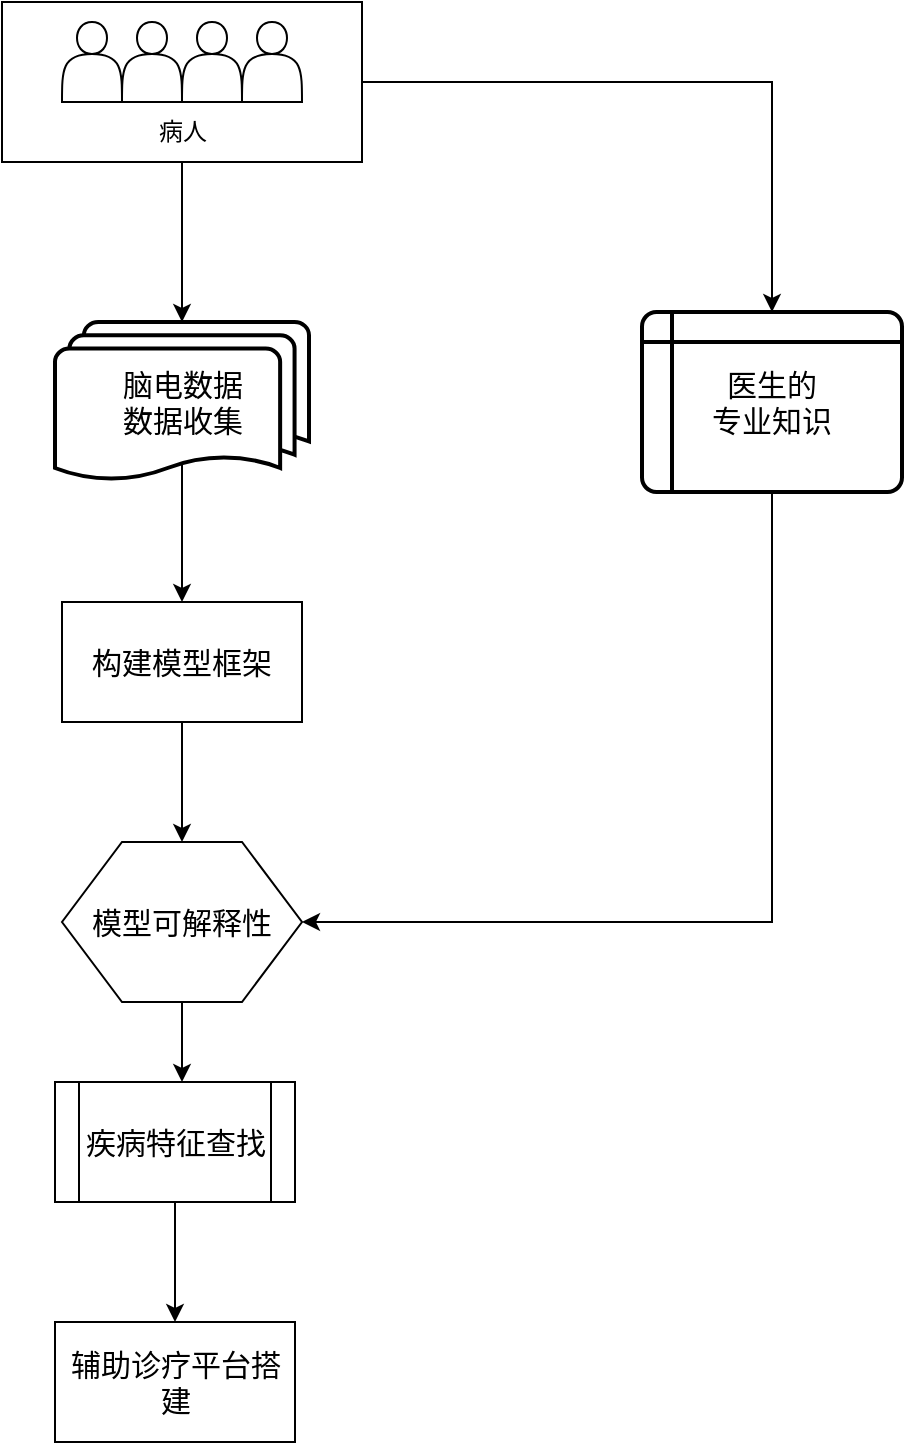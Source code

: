 <mxfile version="12.2.3" type="github" pages="1">
  <diagram id="NXIoUD9N5ucj-ySOKg1O" name="Page-1">
    <mxGraphModel dx="1408" dy="819" grid="1" gridSize="10" guides="1" tooltips="1" connect="1" arrows="1" fold="1" page="1" pageScale="1" pageWidth="827" pageHeight="1169" math="0" shadow="0">
      <root>
        <mxCell id="0"/>
        <mxCell id="1" parent="0"/>
        <mxCell id="bOeEGVWyrz0i01WOjsEk-16" style="edgeStyle=orthogonalEdgeStyle;rounded=0;orthogonalLoop=1;jettySize=auto;html=1;exitX=0.5;exitY=0.88;exitDx=0;exitDy=0;exitPerimeter=0;entryX=0.5;entryY=0;entryDx=0;entryDy=0;" parent="1" source="bOeEGVWyrz0i01WOjsEk-2" target="bOeEGVWyrz0i01WOjsEk-15" edge="1">
          <mxGeometry relative="1" as="geometry"/>
        </mxCell>
        <mxCell id="bOeEGVWyrz0i01WOjsEk-2" value="&lt;font style=&quot;font-size: 15px&quot;&gt;脑电数据&lt;br&gt;数据收集&lt;/font&gt;" style="strokeWidth=2;html=1;shape=mxgraph.flowchart.multi-document;whiteSpace=wrap;" parent="1" vertex="1">
          <mxGeometry x="306.5" y="250" width="127" height="80" as="geometry"/>
        </mxCell>
        <mxCell id="bOeEGVWyrz0i01WOjsEk-12" value="" style="group" parent="1" vertex="1" connectable="0">
          <mxGeometry x="280" y="90" width="180" height="80" as="geometry"/>
        </mxCell>
        <mxCell id="bOeEGVWyrz0i01WOjsEk-9" value="" style="group" parent="bOeEGVWyrz0i01WOjsEk-12" vertex="1" connectable="0">
          <mxGeometry x="30" y="10" width="120" height="40" as="geometry"/>
        </mxCell>
        <mxCell id="bOeEGVWyrz0i01WOjsEk-3" value="" style="shape=actor;whiteSpace=wrap;html=1;" parent="bOeEGVWyrz0i01WOjsEk-9" vertex="1">
          <mxGeometry width="30" height="40" as="geometry"/>
        </mxCell>
        <mxCell id="bOeEGVWyrz0i01WOjsEk-4" value="" style="shape=actor;whiteSpace=wrap;html=1;" parent="bOeEGVWyrz0i01WOjsEk-9" vertex="1">
          <mxGeometry x="30" width="30" height="40" as="geometry"/>
        </mxCell>
        <mxCell id="bOeEGVWyrz0i01WOjsEk-5" value="" style="shape=actor;whiteSpace=wrap;html=1;" parent="bOeEGVWyrz0i01WOjsEk-9" vertex="1">
          <mxGeometry x="60" width="30" height="40" as="geometry"/>
        </mxCell>
        <mxCell id="bOeEGVWyrz0i01WOjsEk-6" value="" style="shape=actor;whiteSpace=wrap;html=1;" parent="bOeEGVWyrz0i01WOjsEk-9" vertex="1">
          <mxGeometry x="90" width="30" height="40" as="geometry"/>
        </mxCell>
        <mxCell id="bOeEGVWyrz0i01WOjsEk-10" value="" style="rounded=0;whiteSpace=wrap;html=1;fillColor=none;" parent="bOeEGVWyrz0i01WOjsEk-12" vertex="1">
          <mxGeometry width="180" height="80" as="geometry"/>
        </mxCell>
        <mxCell id="bOeEGVWyrz0i01WOjsEk-11" value="病人" style="rounded=0;whiteSpace=wrap;html=1;fillColor=none;strokeColor=none;" parent="bOeEGVWyrz0i01WOjsEk-12" vertex="1">
          <mxGeometry x="61.5" y="50" width="57" height="30" as="geometry"/>
        </mxCell>
        <mxCell id="bOeEGVWyrz0i01WOjsEk-14" style="edgeStyle=orthogonalEdgeStyle;rounded=0;orthogonalLoop=1;jettySize=auto;html=1;exitX=0.5;exitY=1;exitDx=0;exitDy=0;entryX=0.5;entryY=0;entryDx=0;entryDy=0;entryPerimeter=0;" parent="1" source="bOeEGVWyrz0i01WOjsEk-11" target="bOeEGVWyrz0i01WOjsEk-2" edge="1">
          <mxGeometry relative="1" as="geometry"/>
        </mxCell>
        <mxCell id="OqMsm6uWWjB9fmB2JXj1-3" style="edgeStyle=orthogonalEdgeStyle;rounded=0;orthogonalLoop=1;jettySize=auto;html=1;exitX=0.5;exitY=1;exitDx=0;exitDy=0;" edge="1" parent="1" source="bOeEGVWyrz0i01WOjsEk-15" target="OqMsm6uWWjB9fmB2JXj1-2">
          <mxGeometry relative="1" as="geometry"/>
        </mxCell>
        <mxCell id="bOeEGVWyrz0i01WOjsEk-15" value="&lt;font style=&quot;font-size: 15px&quot;&gt;构建模型框架&lt;br&gt;&lt;/font&gt;" style="rounded=0;whiteSpace=wrap;html=1;fillColor=none;" parent="1" vertex="1">
          <mxGeometry x="310" y="390" width="120" height="60" as="geometry"/>
        </mxCell>
        <mxCell id="OqMsm6uWWjB9fmB2JXj1-4" style="edgeStyle=orthogonalEdgeStyle;rounded=0;orthogonalLoop=1;jettySize=auto;html=1;exitX=0.5;exitY=1;exitDx=0;exitDy=0;entryX=1;entryY=0.5;entryDx=0;entryDy=0;" edge="1" parent="1" source="bOeEGVWyrz0i01WOjsEk-20" target="OqMsm6uWWjB9fmB2JXj1-2">
          <mxGeometry relative="1" as="geometry"/>
        </mxCell>
        <mxCell id="bOeEGVWyrz0i01WOjsEk-20" value="&lt;font style=&quot;font-size: 15px&quot;&gt;医生的&lt;br&gt;专业知识&lt;/font&gt;" style="shape=internalStorage;whiteSpace=wrap;html=1;dx=15;dy=15;rounded=1;arcSize=8;strokeWidth=2;fillColor=none;" parent="1" vertex="1">
          <mxGeometry x="600" y="245" width="130" height="90" as="geometry"/>
        </mxCell>
        <mxCell id="OqMsm6uWWjB9fmB2JXj1-1" style="edgeStyle=orthogonalEdgeStyle;rounded=0;orthogonalLoop=1;jettySize=auto;html=1;exitX=1;exitY=0.5;exitDx=0;exitDy=0;entryX=0.5;entryY=0;entryDx=0;entryDy=0;" edge="1" parent="1" source="bOeEGVWyrz0i01WOjsEk-10" target="bOeEGVWyrz0i01WOjsEk-20">
          <mxGeometry relative="1" as="geometry"/>
        </mxCell>
        <mxCell id="OqMsm6uWWjB9fmB2JXj1-5" style="edgeStyle=orthogonalEdgeStyle;rounded=0;orthogonalLoop=1;jettySize=auto;html=1;exitX=0.5;exitY=1;exitDx=0;exitDy=0;" edge="1" parent="1" source="OqMsm6uWWjB9fmB2JXj1-2">
          <mxGeometry relative="1" as="geometry">
            <mxPoint x="370" y="630" as="targetPoint"/>
          </mxGeometry>
        </mxCell>
        <mxCell id="OqMsm6uWWjB9fmB2JXj1-2" value="&lt;font style=&quot;font-size: 15px&quot;&gt;模型可解释性&lt;/font&gt;" style="shape=hexagon;perimeter=hexagonPerimeter2;whiteSpace=wrap;html=1;" vertex="1" parent="1">
          <mxGeometry x="310" y="510" width="120" height="80" as="geometry"/>
        </mxCell>
        <mxCell id="OqMsm6uWWjB9fmB2JXj1-8" style="edgeStyle=orthogonalEdgeStyle;rounded=0;orthogonalLoop=1;jettySize=auto;html=1;exitX=0.5;exitY=1;exitDx=0;exitDy=0;" edge="1" parent="1" source="OqMsm6uWWjB9fmB2JXj1-6" target="OqMsm6uWWjB9fmB2JXj1-7">
          <mxGeometry relative="1" as="geometry"/>
        </mxCell>
        <mxCell id="OqMsm6uWWjB9fmB2JXj1-6" value="&lt;font style=&quot;font-size: 15px&quot;&gt;疾病特征查找&lt;/font&gt;" style="shape=process;whiteSpace=wrap;html=1;backgroundOutline=1;" vertex="1" parent="1">
          <mxGeometry x="306.5" y="630" width="120" height="60" as="geometry"/>
        </mxCell>
        <mxCell id="OqMsm6uWWjB9fmB2JXj1-7" value="&lt;font style=&quot;font-size: 15px&quot;&gt;辅助诊疗平台搭建&lt;br&gt;&lt;/font&gt;" style="rounded=0;whiteSpace=wrap;html=1;fillColor=none;" vertex="1" parent="1">
          <mxGeometry x="306.5" y="750" width="120" height="60" as="geometry"/>
        </mxCell>
      </root>
    </mxGraphModel>
  </diagram>
</mxfile>
